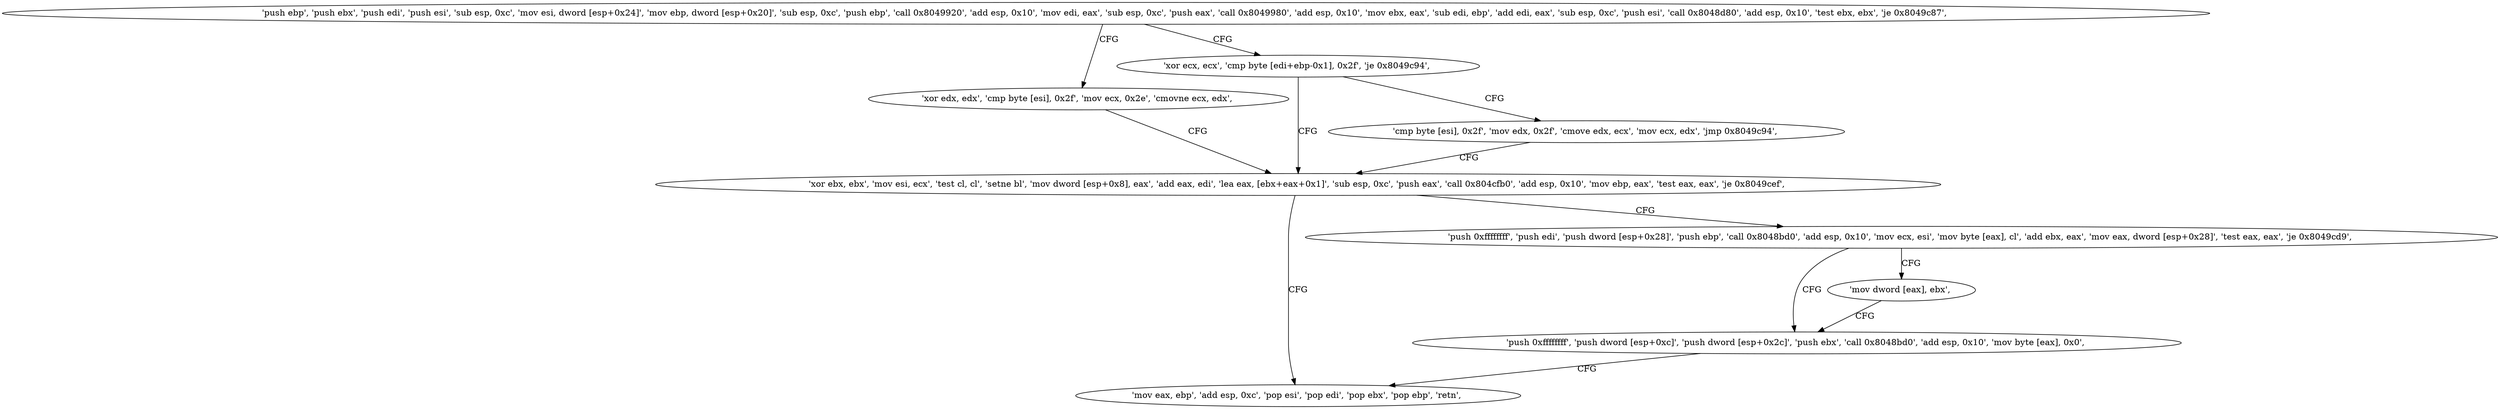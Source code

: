 digraph "func" {
"134519856" [label = "'push ebp', 'push ebx', 'push edi', 'push esi', 'sub esp, 0xc', 'mov esi, dword [esp+0x24]', 'mov ebp, dword [esp+0x20]', 'sub esp, 0xc', 'push ebp', 'call 0x8049920', 'add esp, 0x10', 'mov edi, eax', 'sub esp, 0xc', 'push eax', 'call 0x8049980', 'add esp, 0x10', 'mov ebx, eax', 'sub edi, ebp', 'add edi, eax', 'sub esp, 0xc', 'push esi', 'call 0x8048d80', 'add esp, 0x10', 'test ebx, ebx', 'je 0x8049c87', " ]
"134519943" [label = "'xor edx, edx', 'cmp byte [esi], 0x2f', 'mov ecx, 0x2e', 'cmovne ecx, edx', " ]
"134519919" [label = "'xor ecx, ecx', 'cmp byte [edi+ebp-0x1], 0x2f', 'je 0x8049c94', " ]
"134519956" [label = "'xor ebx, ebx', 'mov esi, ecx', 'test cl, cl', 'setne bl', 'mov dword [esp+0x8], eax', 'add eax, edi', 'lea eax, [ebx+eax+0x1]', 'sub esp, 0xc', 'push eax', 'call 0x804cfb0', 'add esp, 0x10', 'mov ebp, eax', 'test eax, eax', 'je 0x8049cef', " ]
"134519928" [label = "'cmp byte [esi], 0x2f', 'mov edx, 0x2f', 'cmove edx, ecx', 'mov ecx, edx', 'jmp 0x8049c94', " ]
"134520047" [label = "'mov eax, ebp', 'add esp, 0xc', 'pop esi', 'pop edi', 'pop ebx', 'pop ebp', 'retn', " ]
"134519993" [label = "'push 0xffffffff', 'push edi', 'push dword [esp+0x28]', 'push ebp', 'call 0x8048bd0', 'add esp, 0x10', 'mov ecx, esi', 'mov byte [eax], cl', 'add ebx, eax', 'mov eax, dword [esp+0x28]', 'test eax, eax', 'je 0x8049cd9', " ]
"134520025" [label = "'push 0xffffffff', 'push dword [esp+0xc]', 'push dword [esp+0x2c]', 'push ebx', 'call 0x8048bd0', 'add esp, 0x10', 'mov byte [eax], 0x0', " ]
"134520023" [label = "'mov dword [eax], ebx', " ]
"134519856" -> "134519943" [ label = "CFG" ]
"134519856" -> "134519919" [ label = "CFG" ]
"134519943" -> "134519956" [ label = "CFG" ]
"134519919" -> "134519956" [ label = "CFG" ]
"134519919" -> "134519928" [ label = "CFG" ]
"134519956" -> "134520047" [ label = "CFG" ]
"134519956" -> "134519993" [ label = "CFG" ]
"134519928" -> "134519956" [ label = "CFG" ]
"134519993" -> "134520025" [ label = "CFG" ]
"134519993" -> "134520023" [ label = "CFG" ]
"134520025" -> "134520047" [ label = "CFG" ]
"134520023" -> "134520025" [ label = "CFG" ]
}
